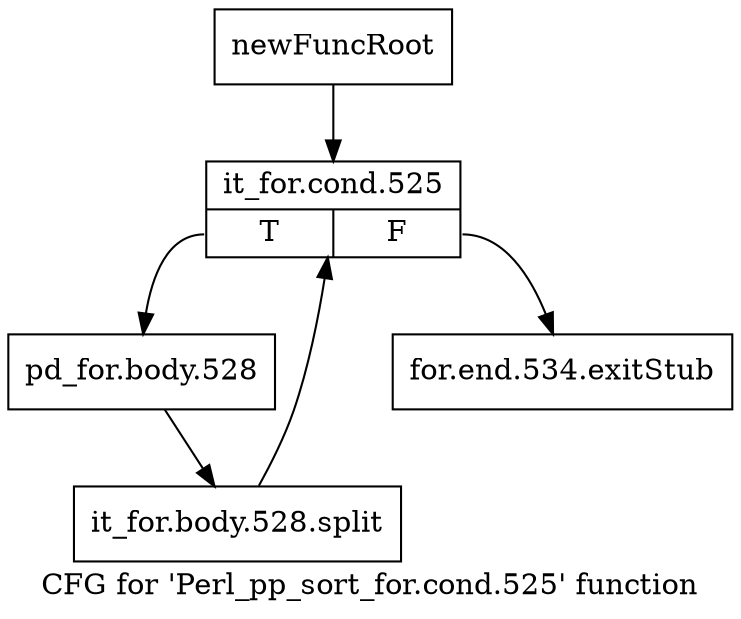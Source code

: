 digraph "CFG for 'Perl_pp_sort_for.cond.525' function" {
	label="CFG for 'Perl_pp_sort_for.cond.525' function";

	Node0x50a9af0 [shape=record,label="{newFuncRoot}"];
	Node0x50a9af0 -> Node0x50a9b90;
	Node0x50a9b40 [shape=record,label="{for.end.534.exitStub}"];
	Node0x50a9b90 [shape=record,label="{it_for.cond.525|{<s0>T|<s1>F}}"];
	Node0x50a9b90:s0 -> Node0x50a9be0;
	Node0x50a9b90:s1 -> Node0x50a9b40;
	Node0x50a9be0 [shape=record,label="{pd_for.body.528}"];
	Node0x50a9be0 -> Node0x65a1550;
	Node0x65a1550 [shape=record,label="{it_for.body.528.split}"];
	Node0x65a1550 -> Node0x50a9b90;
}
